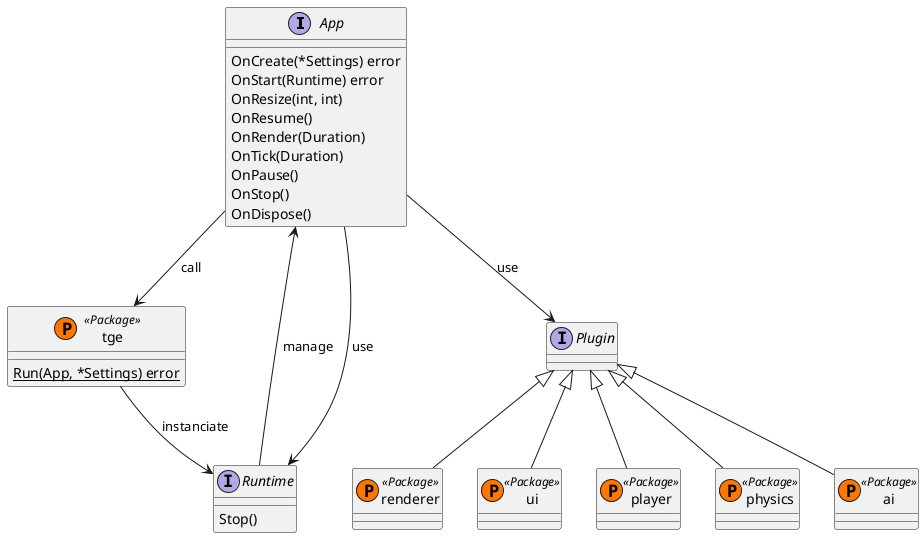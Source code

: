 ```plantuml
@startuml API
' Components
interface App {
    OnCreate(*Settings) error
    OnStart(Runtime) error
    OnResize(int, int)
    OnResume()
    OnRender(Duration)
    OnTick(Duration)
    OnPause()
    OnStop()
    OnDispose()
}

class tge << (P,#FF7700) Package >> {
    {static} Run(App, *Settings) error
}

interface Runtime {
    Stop()
}

interface Plugin{
}

class renderer << (P,#FF7700) Package >> {
}
class ui << (P,#FF7700) Package >> {
}
class player << (P,#FF7700) Package >> {
}
class physics << (P,#FF7700) Package >> {
}
class ai << (P,#FF7700) Package >> {
}

' Relations
App --> tge : call
tge --> Runtime : instanciate
App <-- Runtime : manage
App --> Runtime : use
App --> Plugin : use

Plugin <|-- renderer
Plugin <|-- player
Plugin <|-- ui
Plugin <|-- physics
Plugin <|-- ai


@enduml
```